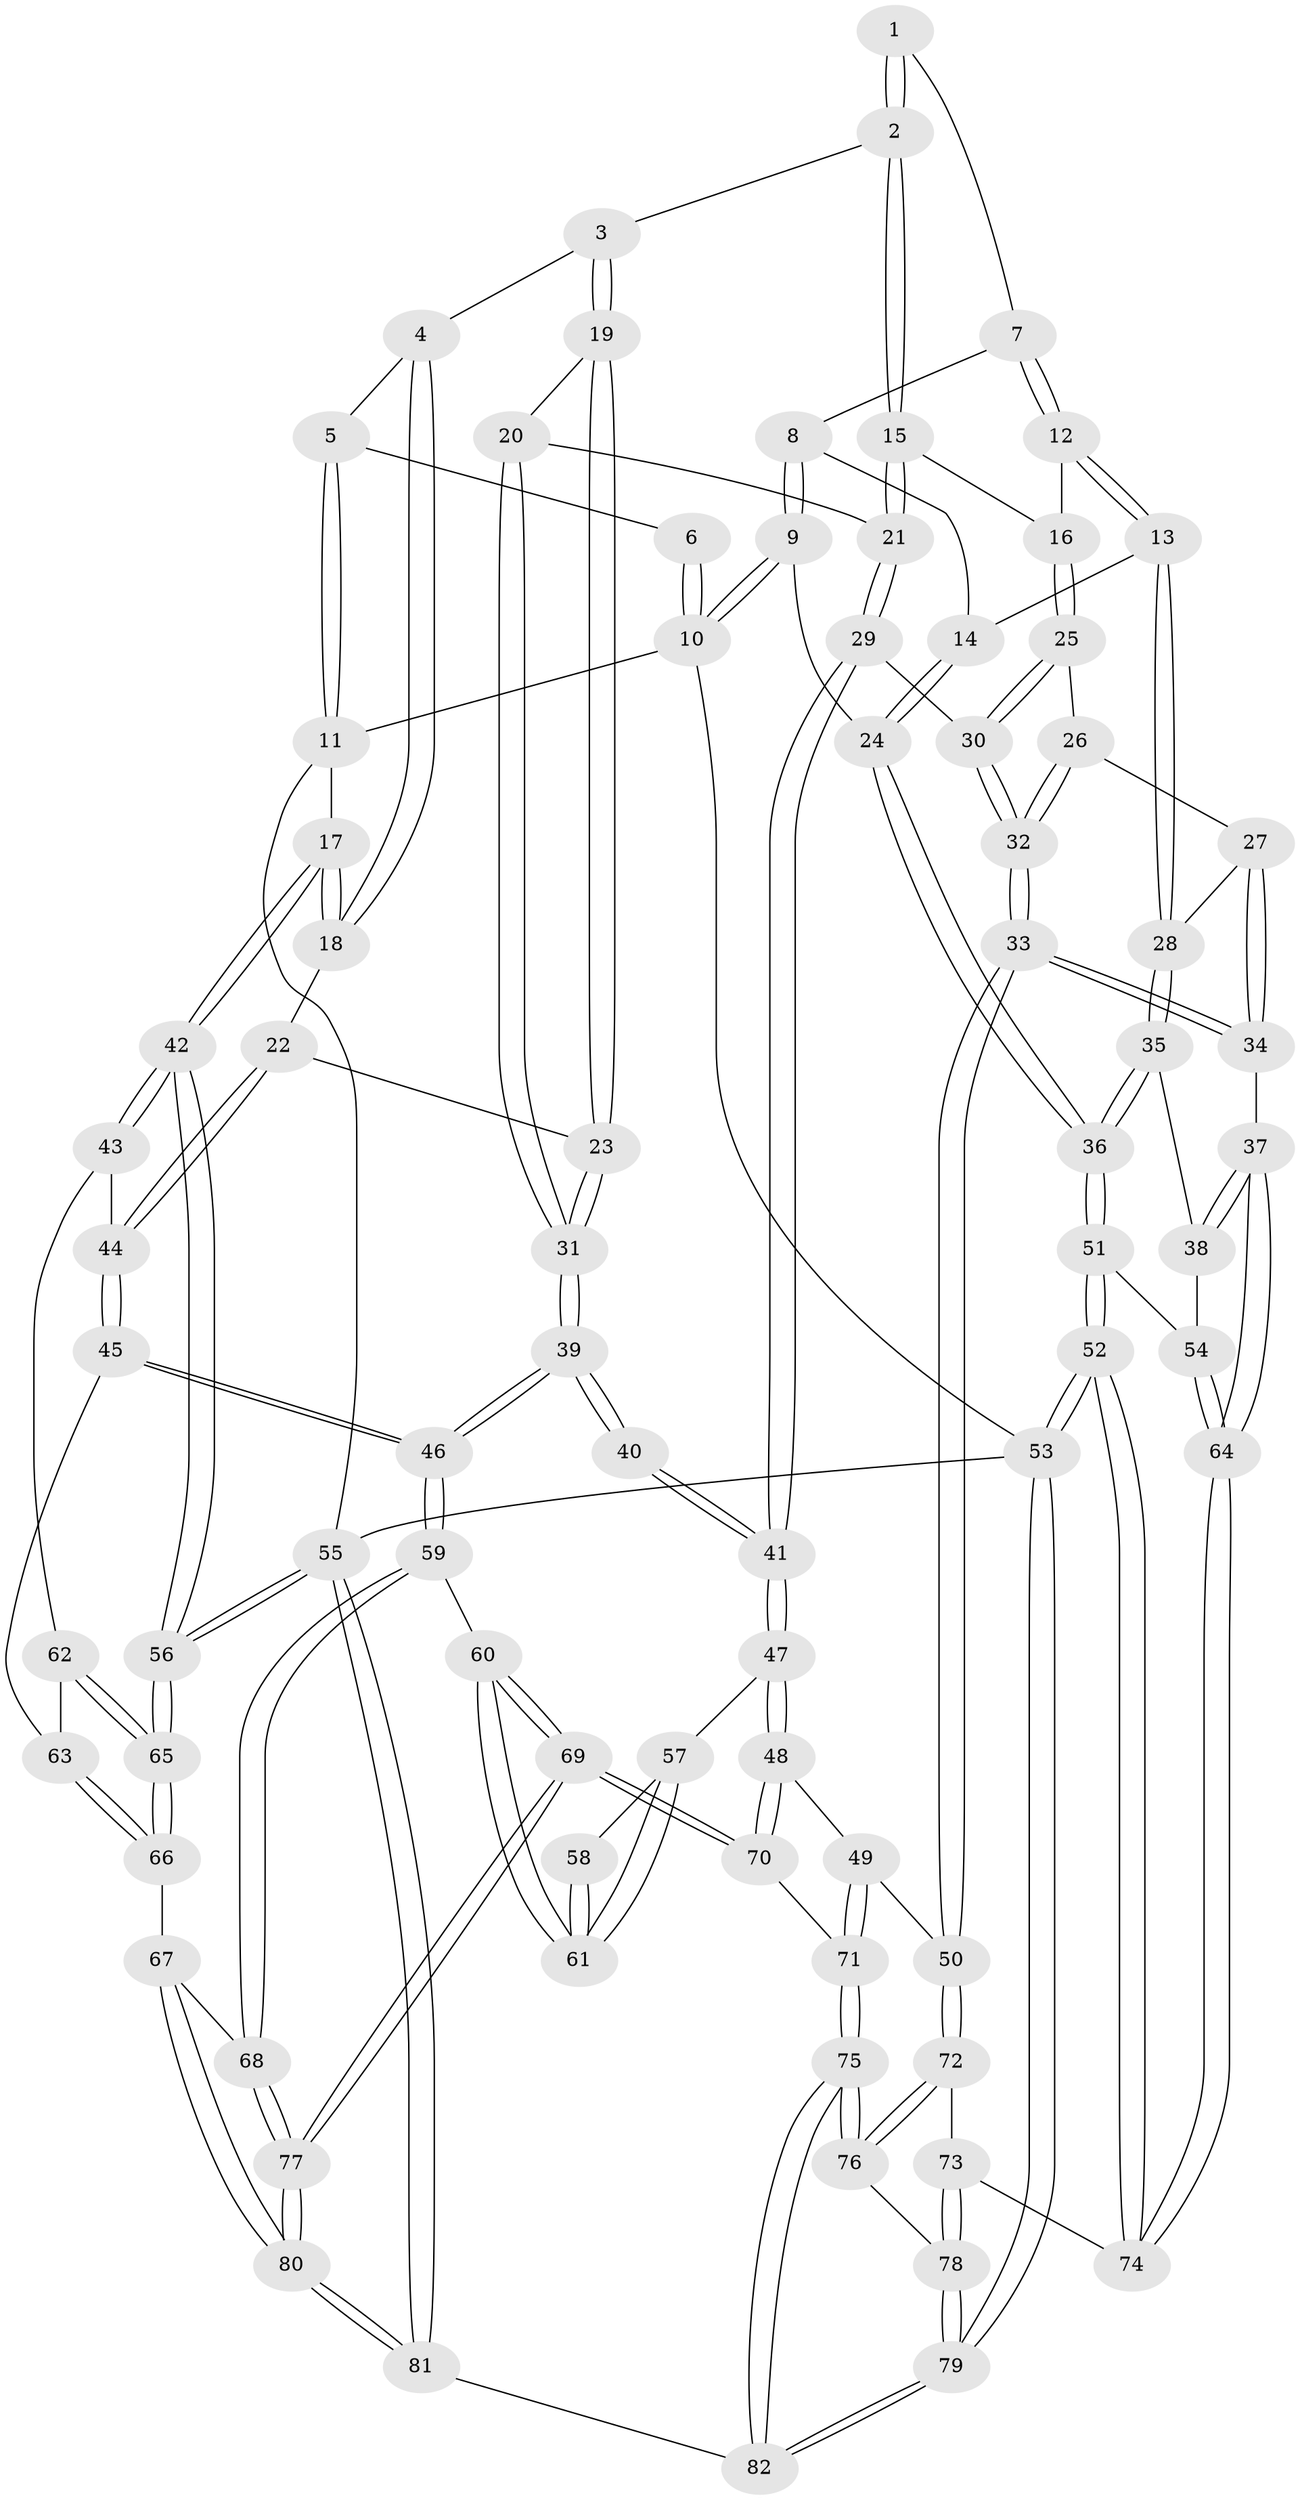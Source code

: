 // Generated by graph-tools (version 1.1) at 2025/27/03/15/25 16:27:57]
// undirected, 82 vertices, 202 edges
graph export_dot {
graph [start="1"]
  node [color=gray90,style=filled];
  1 [pos="+0.3974351170007786+0"];
  2 [pos="+0.571724140419622+0.2076786598568476"];
  3 [pos="+0.703411752759145+0.18807776581375002"];
  4 [pos="+0.7388949329941674+0.16468618272243432"];
  5 [pos="+1+0"];
  6 [pos="+0.3913528404163112+0"];
  7 [pos="+0.27774260772219794+0.20370218535138906"];
  8 [pos="+0.2025458218561735+0.19210927931155256"];
  9 [pos="+0+0"];
  10 [pos="+0+0"];
  11 [pos="+1+0"];
  12 [pos="+0.31713002067811347+0.2603087319875297"];
  13 [pos="+0.17852378403236488+0.41302139823601136"];
  14 [pos="+0.1447774240459719+0.336085707987329"];
  15 [pos="+0.5479979129101067+0.2323805890088422"];
  16 [pos="+0.4047172333045783+0.31585385443248015"];
  17 [pos="+1+0.2709178443335373"];
  18 [pos="+0.8845286502849437+0.41135875496445956"];
  19 [pos="+0.7035673285145884+0.2926432207177189"];
  20 [pos="+0.6643769621478566+0.413814410805785"];
  21 [pos="+0.602905013798203+0.4475478607835854"];
  22 [pos="+0.8494201893515689+0.45871526461280465"];
  23 [pos="+0.8133726322776147+0.4708559751137163"];
  24 [pos="+0+0.19304398281993052"];
  25 [pos="+0.4047193676571956+0.31591235381760135"];
  26 [pos="+0.3273513526575239+0.42201353311420536"];
  27 [pos="+0.27411635170206894+0.4494761577437135"];
  28 [pos="+0.1755653068422203+0.42824084674902335"];
  29 [pos="+0.5734626981013319+0.49172100256627155"];
  30 [pos="+0.4766927851322753+0.46010322473420884"];
  31 [pos="+0.7971740477677768+0.48234232207589745"];
  32 [pos="+0.3800943046540654+0.5710578729674068"];
  33 [pos="+0.3428760280872344+0.6505236324194835"];
  34 [pos="+0.31408907871752834+0.6399165275617783"];
  35 [pos="+0.16286082148469005+0.4412957946150203"];
  36 [pos="+0+0.27509847863997916"];
  37 [pos="+0.22965066815722418+0.6304366442102091"];
  38 [pos="+0.14420474070837697+0.5242101701751336"];
  39 [pos="+0.7422543716133603+0.576456952379586"];
  40 [pos="+0.7133517420977578+0.5764253422278008"];
  41 [pos="+0.5757548895021506+0.49708419579499097"];
  42 [pos="+1+0.5882925082465547"];
  43 [pos="+1+0.6066732729338047"];
  44 [pos="+0.9138419682257697+0.5403187196636485"];
  45 [pos="+0.8110825566620029+0.6655012365065955"];
  46 [pos="+0.7950536826170588+0.6662032769735102"];
  47 [pos="+0.5231809108754094+0.6665288828638489"];
  48 [pos="+0.4934960280865473+0.6780987980139541"];
  49 [pos="+0.45166782194097554+0.6740425647183695"];
  50 [pos="+0.3522878937757055+0.6632137364002282"];
  51 [pos="+0+0.5452005938395986"];
  52 [pos="+0+0.841776850305162"];
  53 [pos="+0+1"];
  54 [pos="+0+0.5717704020800689"];
  55 [pos="+1+1"];
  56 [pos="+1+1"];
  57 [pos="+0.5355553292029587+0.6701810920573573"];
  58 [pos="+0.6912614840537313+0.5984399008859307"];
  59 [pos="+0.767121530558075+0.7327026134025495"];
  60 [pos="+0.6393276179623727+0.7405717515495265"];
  61 [pos="+0.632469790050099+0.7315883011972081"];
  62 [pos="+0.9210185139172894+0.6782898404604326"];
  63 [pos="+0.9011979051402652+0.6813741813155619"];
  64 [pos="+0.11842350695437229+0.724238503682138"];
  65 [pos="+1+0.9122411696901773"];
  66 [pos="+0.8715062864159873+0.8634563647424681"];
  67 [pos="+0.8634370101970791+0.8627522827571037"];
  68 [pos="+0.7894921046046975+0.8119487079505424"];
  69 [pos="+0.6068995899565628+0.8803329896666835"];
  70 [pos="+0.529219297460083+0.8571423132434306"];
  71 [pos="+0.46829980963752266+0.8752642126169077"];
  72 [pos="+0.3293889314517758+0.8553622557193103"];
  73 [pos="+0.1260384388702702+0.7805220442994141"];
  74 [pos="+0.11752919247872597+0.7286698202722657"];
  75 [pos="+0.3534000436522695+0.911445486557496"];
  76 [pos="+0.3322409393252097+0.8673448346220642"];
  77 [pos="+0.6316907195846627+0.9103178156118913"];
  78 [pos="+0.07438840546275682+0.9018610630794469"];
  79 [pos="+0+1"];
  80 [pos="+0.6680103424965544+1"];
  81 [pos="+0.6595702919033237+1"];
  82 [pos="+0.3219539772375297+1"];
  1 -- 2;
  1 -- 2;
  1 -- 7;
  2 -- 3;
  2 -- 15;
  2 -- 15;
  3 -- 4;
  3 -- 19;
  3 -- 19;
  4 -- 5;
  4 -- 18;
  4 -- 18;
  5 -- 6;
  5 -- 11;
  5 -- 11;
  6 -- 10;
  6 -- 10;
  7 -- 8;
  7 -- 12;
  7 -- 12;
  8 -- 9;
  8 -- 9;
  8 -- 14;
  9 -- 10;
  9 -- 10;
  9 -- 24;
  10 -- 11;
  10 -- 53;
  11 -- 17;
  11 -- 55;
  12 -- 13;
  12 -- 13;
  12 -- 16;
  13 -- 14;
  13 -- 28;
  13 -- 28;
  14 -- 24;
  14 -- 24;
  15 -- 16;
  15 -- 21;
  15 -- 21;
  16 -- 25;
  16 -- 25;
  17 -- 18;
  17 -- 18;
  17 -- 42;
  17 -- 42;
  18 -- 22;
  19 -- 20;
  19 -- 23;
  19 -- 23;
  20 -- 21;
  20 -- 31;
  20 -- 31;
  21 -- 29;
  21 -- 29;
  22 -- 23;
  22 -- 44;
  22 -- 44;
  23 -- 31;
  23 -- 31;
  24 -- 36;
  24 -- 36;
  25 -- 26;
  25 -- 30;
  25 -- 30;
  26 -- 27;
  26 -- 32;
  26 -- 32;
  27 -- 28;
  27 -- 34;
  27 -- 34;
  28 -- 35;
  28 -- 35;
  29 -- 30;
  29 -- 41;
  29 -- 41;
  30 -- 32;
  30 -- 32;
  31 -- 39;
  31 -- 39;
  32 -- 33;
  32 -- 33;
  33 -- 34;
  33 -- 34;
  33 -- 50;
  33 -- 50;
  34 -- 37;
  35 -- 36;
  35 -- 36;
  35 -- 38;
  36 -- 51;
  36 -- 51;
  37 -- 38;
  37 -- 38;
  37 -- 64;
  37 -- 64;
  38 -- 54;
  39 -- 40;
  39 -- 40;
  39 -- 46;
  39 -- 46;
  40 -- 41;
  40 -- 41;
  41 -- 47;
  41 -- 47;
  42 -- 43;
  42 -- 43;
  42 -- 56;
  42 -- 56;
  43 -- 44;
  43 -- 62;
  44 -- 45;
  44 -- 45;
  45 -- 46;
  45 -- 46;
  45 -- 63;
  46 -- 59;
  46 -- 59;
  47 -- 48;
  47 -- 48;
  47 -- 57;
  48 -- 49;
  48 -- 70;
  48 -- 70;
  49 -- 50;
  49 -- 71;
  49 -- 71;
  50 -- 72;
  50 -- 72;
  51 -- 52;
  51 -- 52;
  51 -- 54;
  52 -- 53;
  52 -- 53;
  52 -- 74;
  52 -- 74;
  53 -- 79;
  53 -- 79;
  53 -- 55;
  54 -- 64;
  54 -- 64;
  55 -- 56;
  55 -- 56;
  55 -- 81;
  55 -- 81;
  56 -- 65;
  56 -- 65;
  57 -- 58;
  57 -- 61;
  57 -- 61;
  58 -- 61;
  58 -- 61;
  59 -- 60;
  59 -- 68;
  59 -- 68;
  60 -- 61;
  60 -- 61;
  60 -- 69;
  60 -- 69;
  62 -- 63;
  62 -- 65;
  62 -- 65;
  63 -- 66;
  63 -- 66;
  64 -- 74;
  64 -- 74;
  65 -- 66;
  65 -- 66;
  66 -- 67;
  67 -- 68;
  67 -- 80;
  67 -- 80;
  68 -- 77;
  68 -- 77;
  69 -- 70;
  69 -- 70;
  69 -- 77;
  69 -- 77;
  70 -- 71;
  71 -- 75;
  71 -- 75;
  72 -- 73;
  72 -- 76;
  72 -- 76;
  73 -- 74;
  73 -- 78;
  73 -- 78;
  75 -- 76;
  75 -- 76;
  75 -- 82;
  75 -- 82;
  76 -- 78;
  77 -- 80;
  77 -- 80;
  78 -- 79;
  78 -- 79;
  79 -- 82;
  79 -- 82;
  80 -- 81;
  80 -- 81;
  81 -- 82;
}

